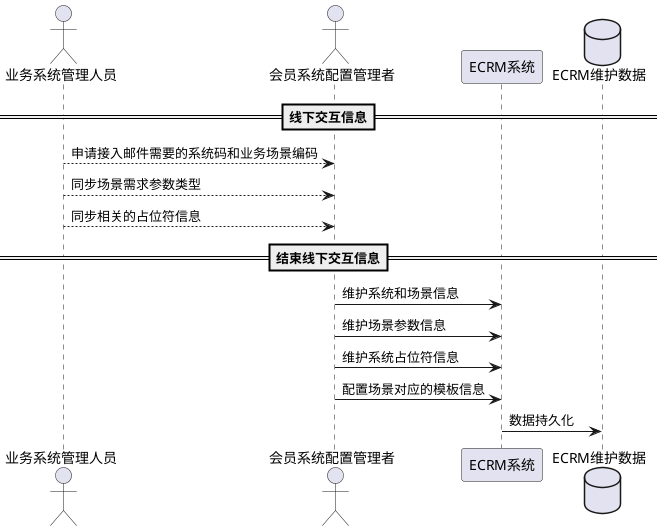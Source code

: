 @startuml
 actor 业务系统管理人员
 actor 会员系统配置管理者

 ==线下交互信息==

 业务系统管理人员 --> 会员系统配置管理者: 申请接入邮件需要的系统码和业务场景编码
 业务系统管理人员 --> 会员系统配置管理者: 同步场景需求参数类型
 业务系统管理人员 --> 会员系统配置管理者: 同步相关的占位符信息

 ==结束线下交互信息==
 会员系统配置管理者 -> ECRM系统: 维护系统和场景信息
 会员系统配置管理者 -> ECRM系统: 维护场景参数信息
 会员系统配置管理者 -> ECRM系统: 维护系统占位符信息
 会员系统配置管理者 -> ECRM系统: 配置场景对应的模板信息

 database ECRM维护数据
 ECRM系统 -> ECRM维护数据: 数据持久化

@enduml